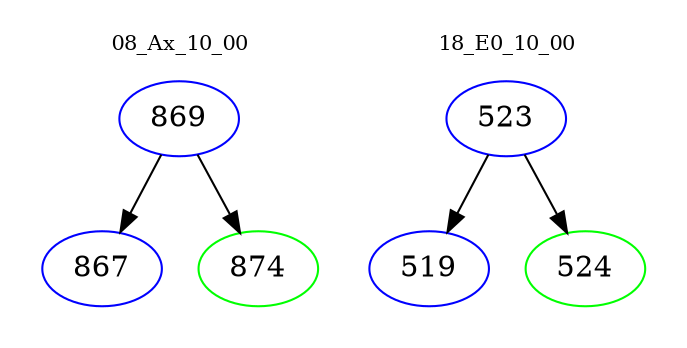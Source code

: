 digraph{
subgraph cluster_0 {
color = white
label = "08_Ax_10_00";
fontsize=10;
T0_869 [label="869", color="blue"]
T0_869 -> T0_867 [color="black"]
T0_867 [label="867", color="blue"]
T0_869 -> T0_874 [color="black"]
T0_874 [label="874", color="green"]
}
subgraph cluster_1 {
color = white
label = "18_E0_10_00";
fontsize=10;
T1_523 [label="523", color="blue"]
T1_523 -> T1_519 [color="black"]
T1_519 [label="519", color="blue"]
T1_523 -> T1_524 [color="black"]
T1_524 [label="524", color="green"]
}
}
